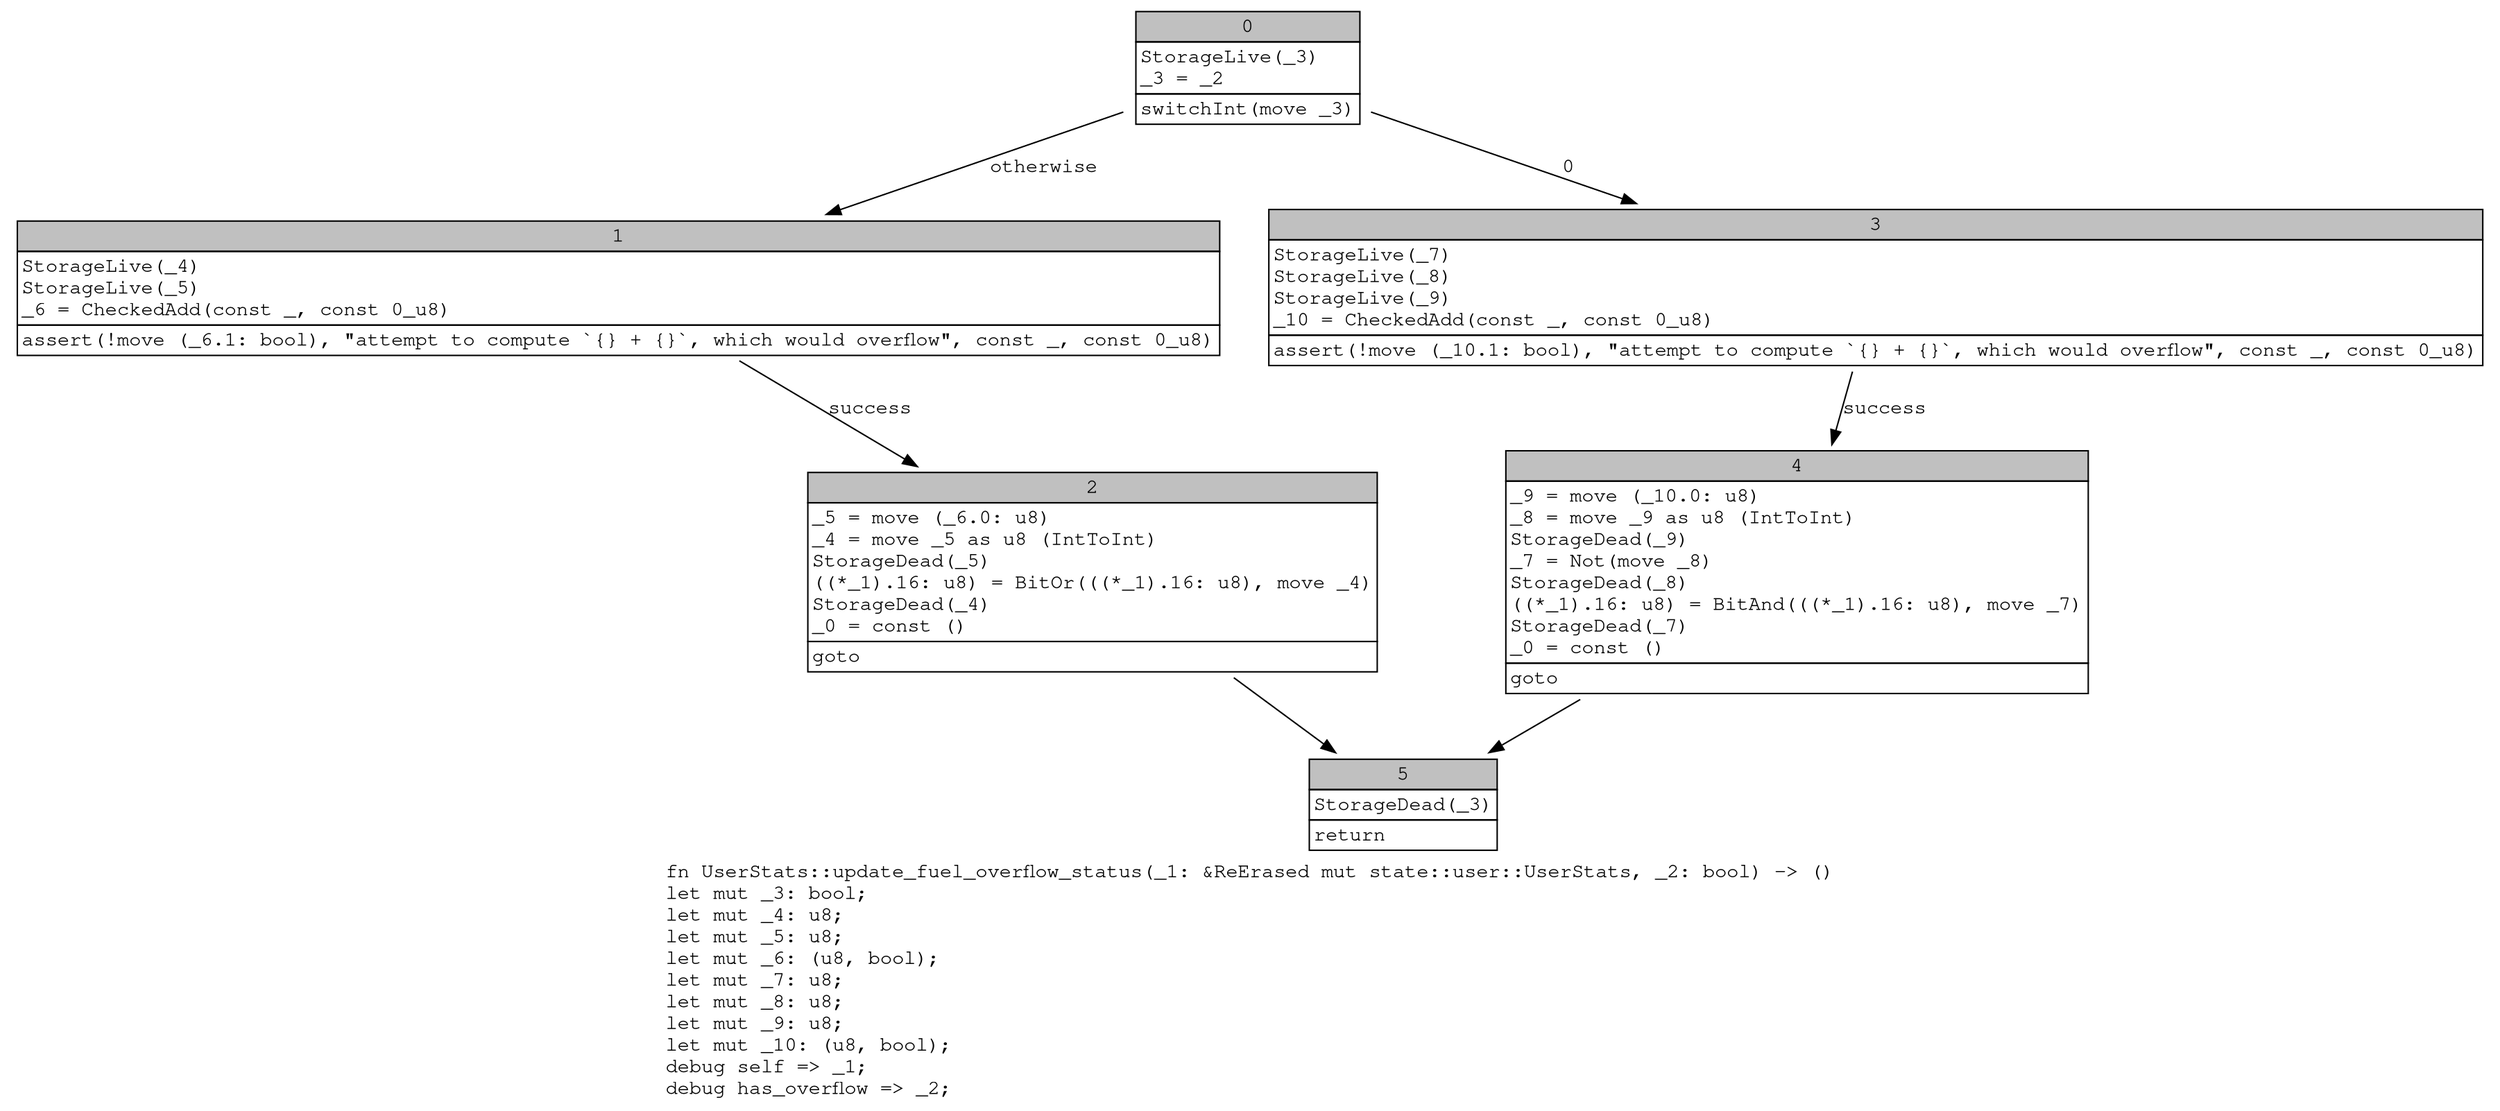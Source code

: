digraph Mir_0_4427 {
    graph [fontname="Courier, monospace"];
    node [fontname="Courier, monospace"];
    edge [fontname="Courier, monospace"];
    label=<fn UserStats::update_fuel_overflow_status(_1: &amp;ReErased mut state::user::UserStats, _2: bool) -&gt; ()<br align="left"/>let mut _3: bool;<br align="left"/>let mut _4: u8;<br align="left"/>let mut _5: u8;<br align="left"/>let mut _6: (u8, bool);<br align="left"/>let mut _7: u8;<br align="left"/>let mut _8: u8;<br align="left"/>let mut _9: u8;<br align="left"/>let mut _10: (u8, bool);<br align="left"/>debug self =&gt; _1;<br align="left"/>debug has_overflow =&gt; _2;<br align="left"/>>;
    bb0__0_4427 [shape="none", label=<<table border="0" cellborder="1" cellspacing="0"><tr><td bgcolor="gray" align="center" colspan="1">0</td></tr><tr><td align="left" balign="left">StorageLive(_3)<br/>_3 = _2<br/></td></tr><tr><td align="left">switchInt(move _3)</td></tr></table>>];
    bb1__0_4427 [shape="none", label=<<table border="0" cellborder="1" cellspacing="0"><tr><td bgcolor="gray" align="center" colspan="1">1</td></tr><tr><td align="left" balign="left">StorageLive(_4)<br/>StorageLive(_5)<br/>_6 = CheckedAdd(const _, const 0_u8)<br/></td></tr><tr><td align="left">assert(!move (_6.1: bool), &quot;attempt to compute `{} + {}`, which would overflow&quot;, const _, const 0_u8)</td></tr></table>>];
    bb2__0_4427 [shape="none", label=<<table border="0" cellborder="1" cellspacing="0"><tr><td bgcolor="gray" align="center" colspan="1">2</td></tr><tr><td align="left" balign="left">_5 = move (_6.0: u8)<br/>_4 = move _5 as u8 (IntToInt)<br/>StorageDead(_5)<br/>((*_1).16: u8) = BitOr(((*_1).16: u8), move _4)<br/>StorageDead(_4)<br/>_0 = const ()<br/></td></tr><tr><td align="left">goto</td></tr></table>>];
    bb3__0_4427 [shape="none", label=<<table border="0" cellborder="1" cellspacing="0"><tr><td bgcolor="gray" align="center" colspan="1">3</td></tr><tr><td align="left" balign="left">StorageLive(_7)<br/>StorageLive(_8)<br/>StorageLive(_9)<br/>_10 = CheckedAdd(const _, const 0_u8)<br/></td></tr><tr><td align="left">assert(!move (_10.1: bool), &quot;attempt to compute `{} + {}`, which would overflow&quot;, const _, const 0_u8)</td></tr></table>>];
    bb4__0_4427 [shape="none", label=<<table border="0" cellborder="1" cellspacing="0"><tr><td bgcolor="gray" align="center" colspan="1">4</td></tr><tr><td align="left" balign="left">_9 = move (_10.0: u8)<br/>_8 = move _9 as u8 (IntToInt)<br/>StorageDead(_9)<br/>_7 = Not(move _8)<br/>StorageDead(_8)<br/>((*_1).16: u8) = BitAnd(((*_1).16: u8), move _7)<br/>StorageDead(_7)<br/>_0 = const ()<br/></td></tr><tr><td align="left">goto</td></tr></table>>];
    bb5__0_4427 [shape="none", label=<<table border="0" cellborder="1" cellspacing="0"><tr><td bgcolor="gray" align="center" colspan="1">5</td></tr><tr><td align="left" balign="left">StorageDead(_3)<br/></td></tr><tr><td align="left">return</td></tr></table>>];
    bb0__0_4427 -> bb3__0_4427 [label="0"];
    bb0__0_4427 -> bb1__0_4427 [label="otherwise"];
    bb1__0_4427 -> bb2__0_4427 [label="success"];
    bb2__0_4427 -> bb5__0_4427 [label=""];
    bb3__0_4427 -> bb4__0_4427 [label="success"];
    bb4__0_4427 -> bb5__0_4427 [label=""];
}
